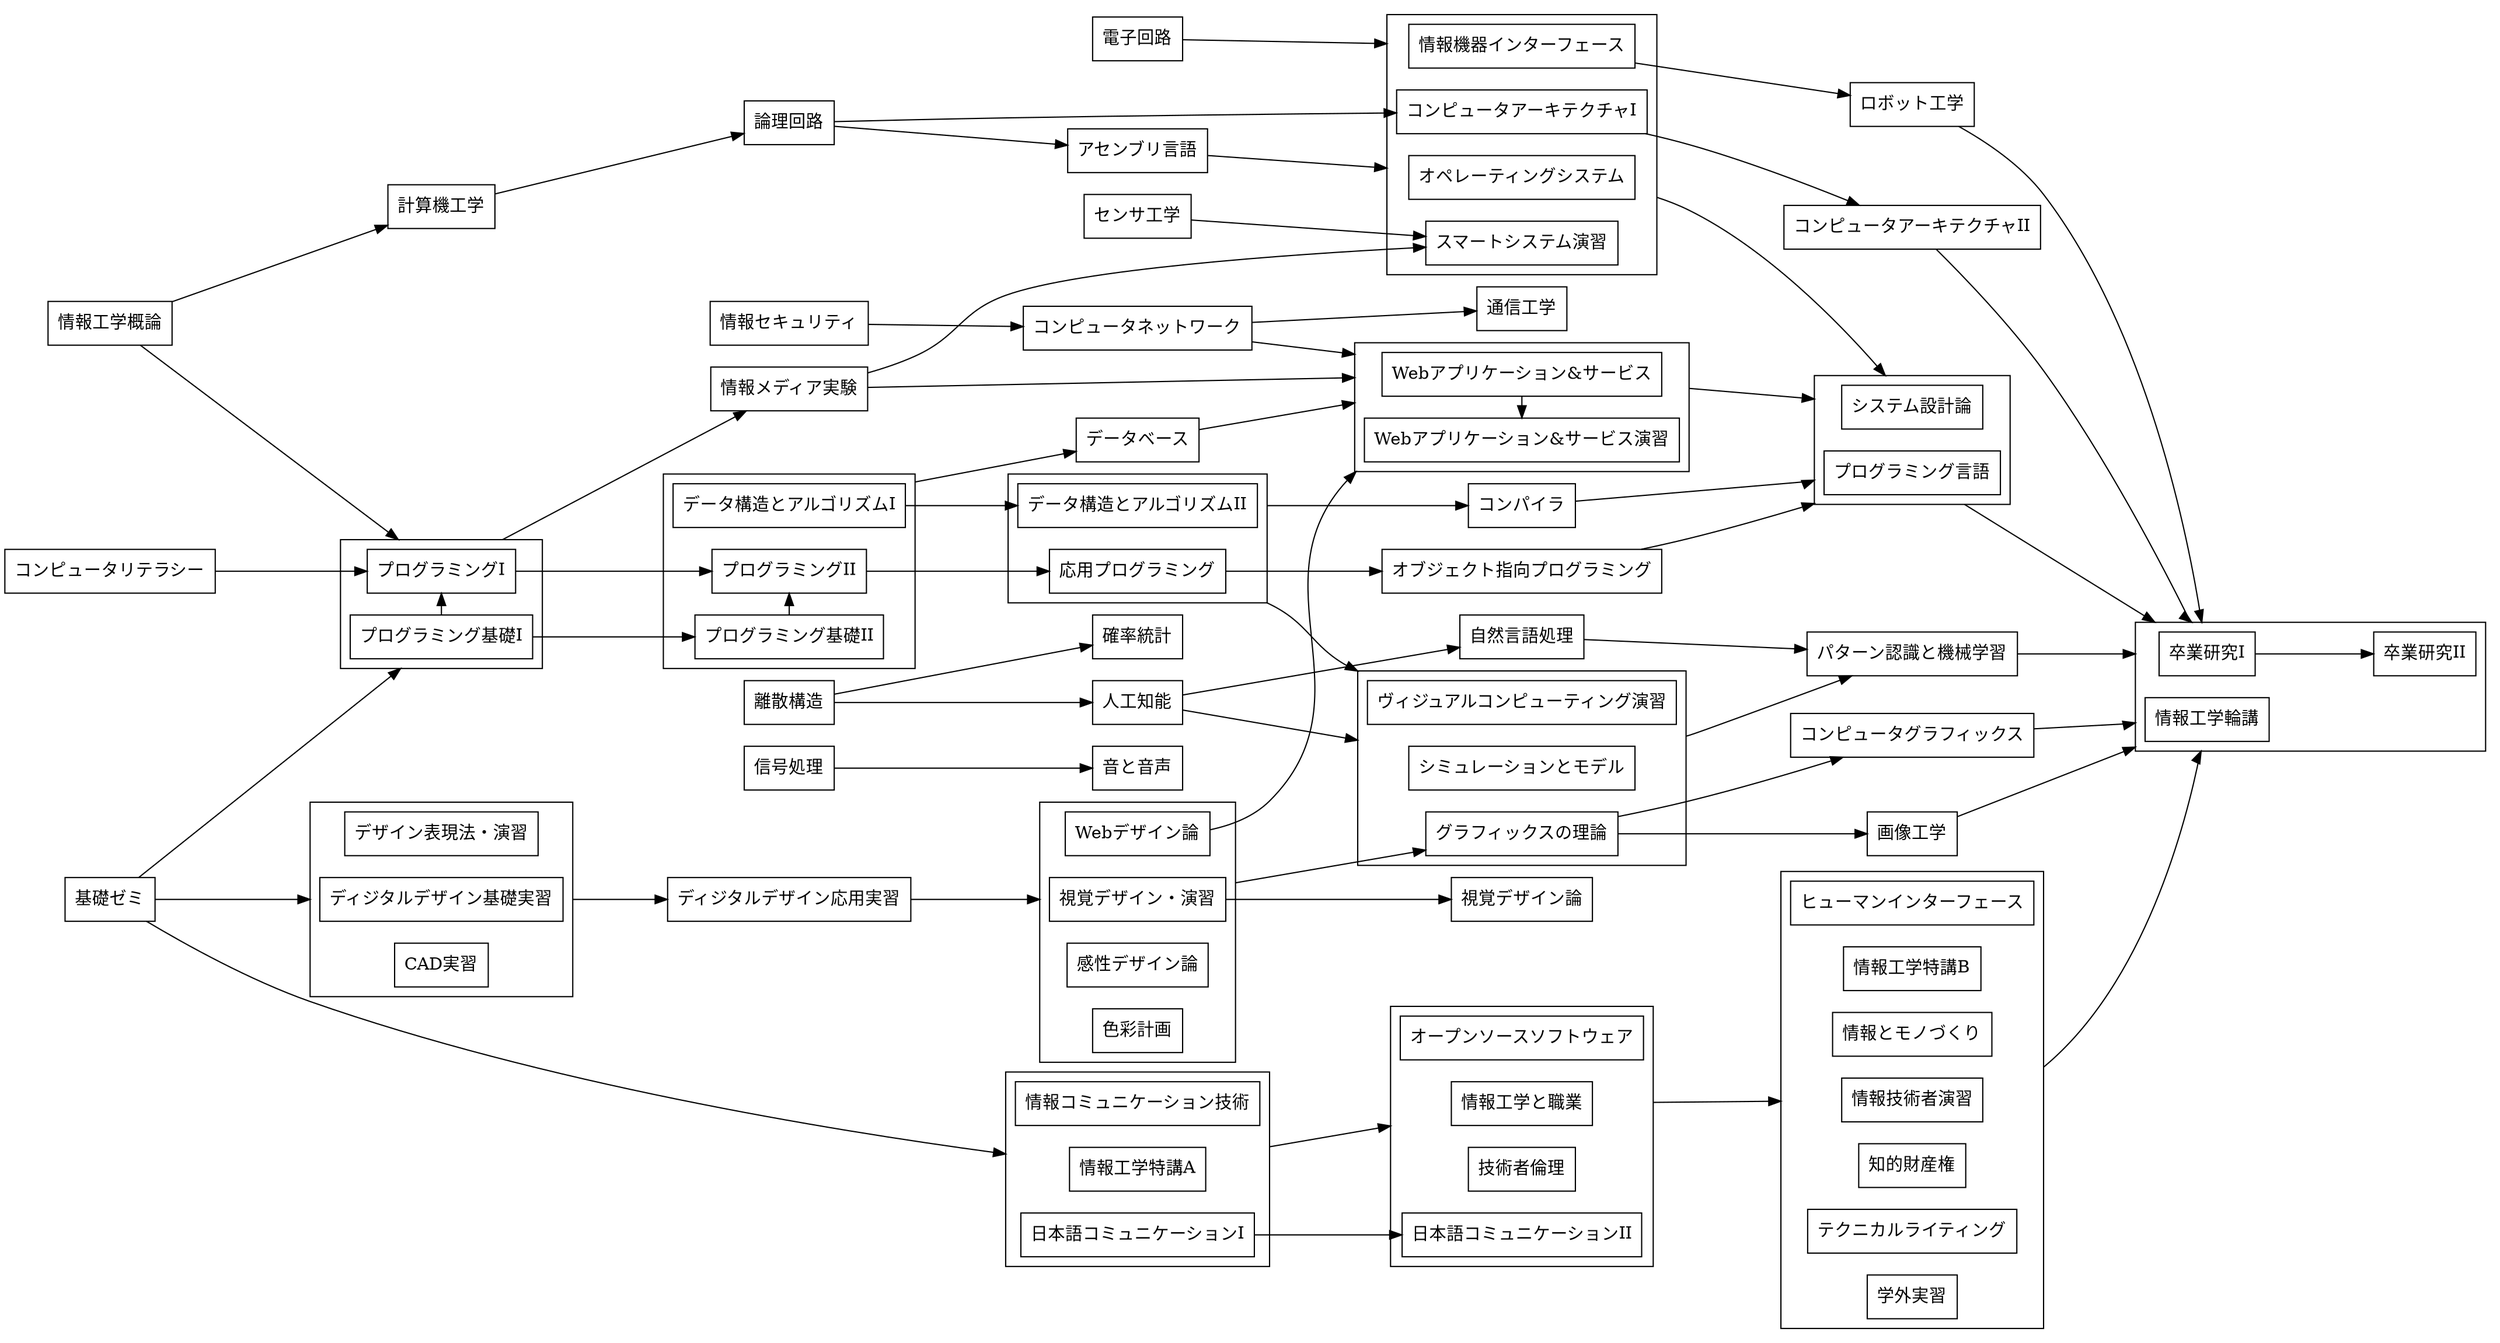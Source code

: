 /* sample.dot */
digraph G {
  compound=true;
  rankdir = LR
  ranksep = 1.2
  node [shape=box]

  {rank = same;
  	情報工学概論
	基礎ゼミ
	コンピュータリテラシー
  }

  計算機工学
  
  subgraph clusterP1 {
    プログラミング基礎I -> プログラミングI [constraint=false];
   }

  subgraph clusterD1 {
     デザイン表現法・演習
     ディジタルデザイン基礎実習
     CAD実習
  }
  
  情報工学概論 -> 計算機工学;
  情報工学概論 -> プログラミングI [lhead=clusterP1];
  コンピュータリテラシー -> プログラミングI
  基礎ゼミ -> プログラミング基礎I [lhead=clusterP1];
  基礎ゼミ ->    ディジタルデザイン基礎実習[lhead=clusterD1];
  基礎ゼミ -> 情報工学特講A [lhead=clusterC1];

  {rank = same
  	論理回路
	情報セキュリティ
	情報メディア実験
	離散構造
	信号処理
        ディジタルデザイン応用実習
  }

  subgraph clusterP2 {
    データ構造とアルゴリズムI
    プログラミング基礎II -> プログラミングII[constraint=false];
  }

  計算機工学 -> 論理回路 
  プログラミングI -> 情報メディア実験 [ltail=clusterP1]
  プログラミングI -> プログラミングII
  プログラミング基礎I -> プログラミング基礎II
  ディジタルデザイン基礎実習 -> ディジタルデザイン応用実習 [ltail=clusterD1]

  {rank = same
  	電子回路
	センサ工学
  	アセンブリ言語
	コンピュータネットワーク
	データベース
	確率統計
	人工知能
	音と音声
  }
  subgraph clusterP3 {
    データ構造とアルゴリズムII
    応用プログラミング
  }
  
  subgraph clusterD2 {
   Webデザイン論
   視覚デザイン・演習
   感性デザイン論
   色彩計画
  }

  subgraph clusterC1 {
    情報コミュニケーション技術
    情報工学特講A
    日本語コミュニケーションI
  }
  
  論理回路 -> アセンブリ言語
  情報セキュリティ -> コンピュータネットワーク
  データ構造とアルゴリズムI ->   データベース[ltail=clusterP2]
  データ構造とアルゴリズムI ->   データ構造とアルゴリズムII
  プログラミングII -> 応用プログラミング	
  離散構造 -> 確率統計
  離散構造 -> 人工知能
  信号処理 -> 音と音声
  ディジタルデザイン応用実習 -> 視覚デザイン・演習 [lhead=clusterD2]

   subgraph clusterS1 {
       情報機器インターフェース
       スマートシステム演習
       コンピュータアーキテクチャI
       オペレーティングシステム
   }

   {rank = same
  	通信工学
	コンパイラ
	オブジェクト指向プログラミング
	自然言語処理
	視覚デザイン論
   }
  
   subgraph clusterW1 {
   	    "Webアプリケーション&サービス"-> "Webアプリケーション&サービス演習"[constraint=false];
   }
  
   subgraph clusterV1 {
	    ヴィジュアルコンピューティング演習
	    シミュレーションとモデル
   	    グラフィックスの理論
  }
  
   subgraph clusterC2 {
      オープンソースソフトウェア
      情報工学と職業
      技術者倫理
      日本語コミュニケーションII
   }

   電子回路 -> 情報機器インターフェース [lhead=clusterS1]
   センサ工学 -> スマートシステム演習
   アセンブリ言語 -> オペレーティングシステム [lhead=clusterS1]
   論理回路 -> コンピュータアーキテクチャI
  コンピュータネットワーク -> 通信工学
  コンピュータネットワーク -> "Webアプリケーション&サービス" [lhead=clusterW1]
  情報メディア実験 -> スマートシステム演習
  情報メディア実験 -> "Webアプリケーション&サービス" [lhead=clusterW1]
  データベース -> "Webアプリケーション&サービス" [lhead=clusterW1]
  データ構造とアルゴリズムII -> コンパイラ [ltail=clusterP3]
  応用プログラミング -> オブジェクト指向プログラミング
  応用プログラミング -> ヴィジュアルコンピューティング演習 [ltail=clusterP3;lhead=clusterV1]
  人工知能  -> 自然言語処理
  人工知能  -> シミュレーションとモデル [lhead=clusterV1]
  Webデザイン論 -> "Webアプリケーション&サービス演習" [lhead=clusterW1]
  視覚デザイン・演習 ->  グラフィックスの理論 [ltail=clusterD2]
  視覚デザイン・演習 ->  視覚デザイン論
  情報工学特講A -> 情報工学と職業 [ltail=clusterC1;lhead=clusterC2]
  日本語コミュニケーションI -> 日本語コミュニケーションII
  
  {rank = same
	ロボット工学
  	コンピュータアーキテクチャII
	パターン認識と機械学習
	画像工学
	コンピュータグラフィックス
   }
   
   subgraph clusterS2 {
       システム設計論
       プログラミング言語
   }
   
   subgraph clusterC3 {
      ヒューマンインターフェース
      情報工学特講B
      情報とモノづくり
      情報技術者演習
      知的財産権
      テクニカルライティング	
      学外実習
   }

   情報機器インターフェース -> ロボット工学
  コンピュータアーキテクチャI -> システム設計論 [style="invis"]
  コンピュータアーキテクチャI -> コンピュータアーキテクチャII
   オペレーティングシステム -> システム設計論 [ltail=clusterS1; lhead=clusterS2]
   コンパイラ -> プログラミング言語 [lhead=clusterS2]
   オブジェクト指向プログラミング -> プログラミング言語 [lhead=clusterS2]
  自然言語処理 -> パターン認識と機械学習
   "Webアプリケーション&サービス" -> システム設計論 [lhead=clusterS2;ltail=clusterW1]
   シミュレーションとモデル->パターン認識と機械学習 [ltail=clusterV1]
   情報工学と職業 -> 情報技術者演習 [ltail=clusterC2;lhead=clusterC3]
  グラフィックスの理論 -> コンピュータグラフィックス
  グラフィックスの理論 -> 画像工学

  subgraph clusterGT {
  	   卒業研究I -> 卒業研究II
	   情報工学輪講
  }

  ロボット工学 -> 卒業研究I [lhead=clusterGT]
  コンピュータアーキテクチャII -> 卒業研究I [lhead=clusterGT]
  プログラミング言語 -> 卒業研究I [ltail=clusterS2;lhead=clusterGT]
  パターン認識と機械学習 -> 卒業研究I [lhead=clusterGT]
  コンピュータグラフィックス -> 情報工学輪講 [lhead=clusterGT]
  画像工学 -> 情報工学輪講 [lhead=clusterGT]
  情報技術者演習 -> 情報工学輪講 [ltail=clusterC3;lhead=clusterGT]

  論理回路 -> 電子回路 [style="invis"]
  アセンブリ言語 -> コンピュータアーキテクチャI [style="invis"]
  情報工学概論 -> 情報セキュリティ [style="invis"]
  離散構造 -> 情報コミュニケーション技術 [style="invis"]
  音と音声 -> シミュレーションとモデル [style="invis"]
  プログラミング基礎I -> 離散構造 [style="invis"]
  離散構造 ->応用プログラミング [style="invis"]
  離散構造 ->音と音声 [style="invis"]
  視覚デザイン論 ->画像工学 [style="invis"]  
}